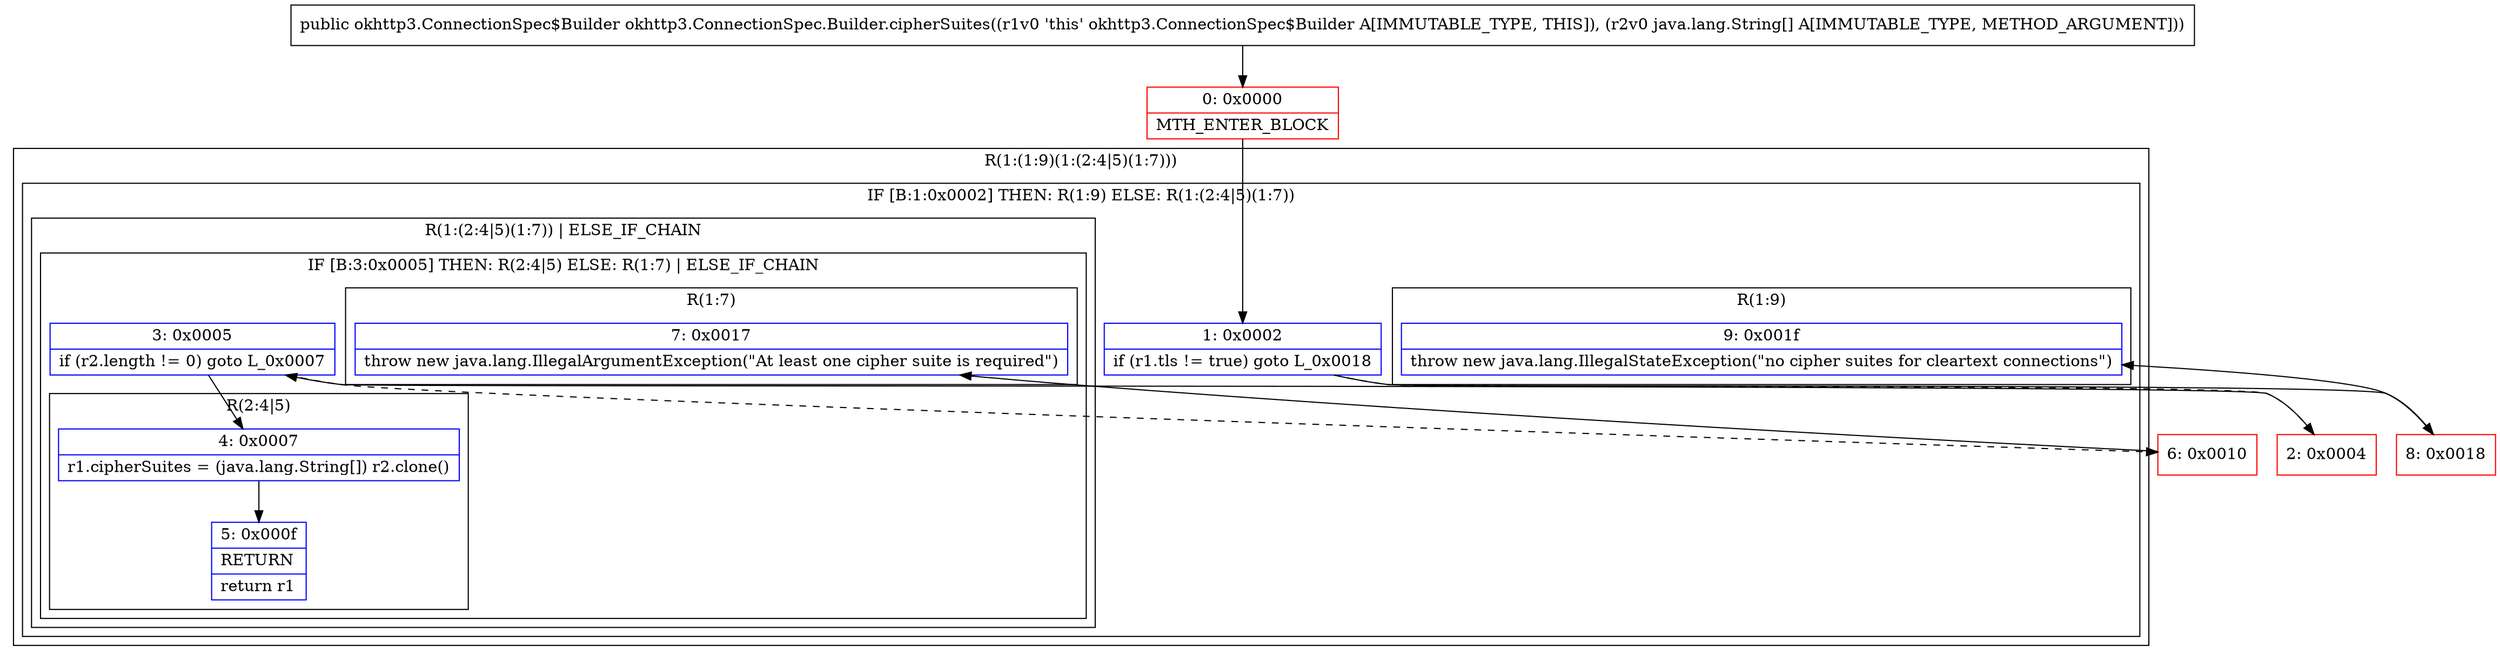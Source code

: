 digraph "CFG forokhttp3.ConnectionSpec.Builder.cipherSuites([Ljava\/lang\/String;)Lokhttp3\/ConnectionSpec$Builder;" {
subgraph cluster_Region_1357251947 {
label = "R(1:(1:9)(1:(2:4|5)(1:7)))";
node [shape=record,color=blue];
subgraph cluster_IfRegion_1723526857 {
label = "IF [B:1:0x0002] THEN: R(1:9) ELSE: R(1:(2:4|5)(1:7))";
node [shape=record,color=blue];
Node_1 [shape=record,label="{1\:\ 0x0002|if (r1.tls != true) goto L_0x0018\l}"];
subgraph cluster_Region_102773556 {
label = "R(1:9)";
node [shape=record,color=blue];
Node_9 [shape=record,label="{9\:\ 0x001f|throw new java.lang.IllegalStateException(\"no cipher suites for cleartext connections\")\l}"];
}
subgraph cluster_Region_512840376 {
label = "R(1:(2:4|5)(1:7)) | ELSE_IF_CHAIN\l";
node [shape=record,color=blue];
subgraph cluster_IfRegion_2126303580 {
label = "IF [B:3:0x0005] THEN: R(2:4|5) ELSE: R(1:7) | ELSE_IF_CHAIN\l";
node [shape=record,color=blue];
Node_3 [shape=record,label="{3\:\ 0x0005|if (r2.length != 0) goto L_0x0007\l}"];
subgraph cluster_Region_1338094820 {
label = "R(2:4|5)";
node [shape=record,color=blue];
Node_4 [shape=record,label="{4\:\ 0x0007|r1.cipherSuites = (java.lang.String[]) r2.clone()\l}"];
Node_5 [shape=record,label="{5\:\ 0x000f|RETURN\l|return r1\l}"];
}
subgraph cluster_Region_1224705979 {
label = "R(1:7)";
node [shape=record,color=blue];
Node_7 [shape=record,label="{7\:\ 0x0017|throw new java.lang.IllegalArgumentException(\"At least one cipher suite is required\")\l}"];
}
}
}
}
}
Node_0 [shape=record,color=red,label="{0\:\ 0x0000|MTH_ENTER_BLOCK\l}"];
Node_2 [shape=record,color=red,label="{2\:\ 0x0004}"];
Node_6 [shape=record,color=red,label="{6\:\ 0x0010}"];
Node_8 [shape=record,color=red,label="{8\:\ 0x0018}"];
MethodNode[shape=record,label="{public okhttp3.ConnectionSpec$Builder okhttp3.ConnectionSpec.Builder.cipherSuites((r1v0 'this' okhttp3.ConnectionSpec$Builder A[IMMUTABLE_TYPE, THIS]), (r2v0 java.lang.String[] A[IMMUTABLE_TYPE, METHOD_ARGUMENT])) }"];
MethodNode -> Node_0;
Node_1 -> Node_2[style=dashed];
Node_1 -> Node_8;
Node_3 -> Node_4;
Node_3 -> Node_6[style=dashed];
Node_4 -> Node_5;
Node_0 -> Node_1;
Node_2 -> Node_3;
Node_6 -> Node_7;
Node_8 -> Node_9;
}

